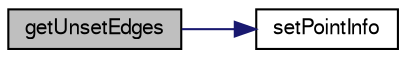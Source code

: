 digraph "getUnsetEdges"
{
  bgcolor="transparent";
  edge [fontname="FreeSans",fontsize="10",labelfontname="FreeSans",labelfontsize="10"];
  node [fontname="FreeSans",fontsize="10",shape=record];
  rankdir="LR";
  Node156 [label="getUnsetEdges",height=0.2,width=0.4,color="black", fillcolor="grey75", style="filled", fontcolor="black"];
  Node156 -> Node157 [color="midnightblue",fontsize="10",style="solid",fontname="FreeSans"];
  Node157 [label="setPointInfo",height=0.2,width=0.4,color="black",URL="$a24858.html#a4012d3fb6f0069bdaa97f56b1b625a4a",tooltip="Copy initial data into allPointInfo_. "];
}
